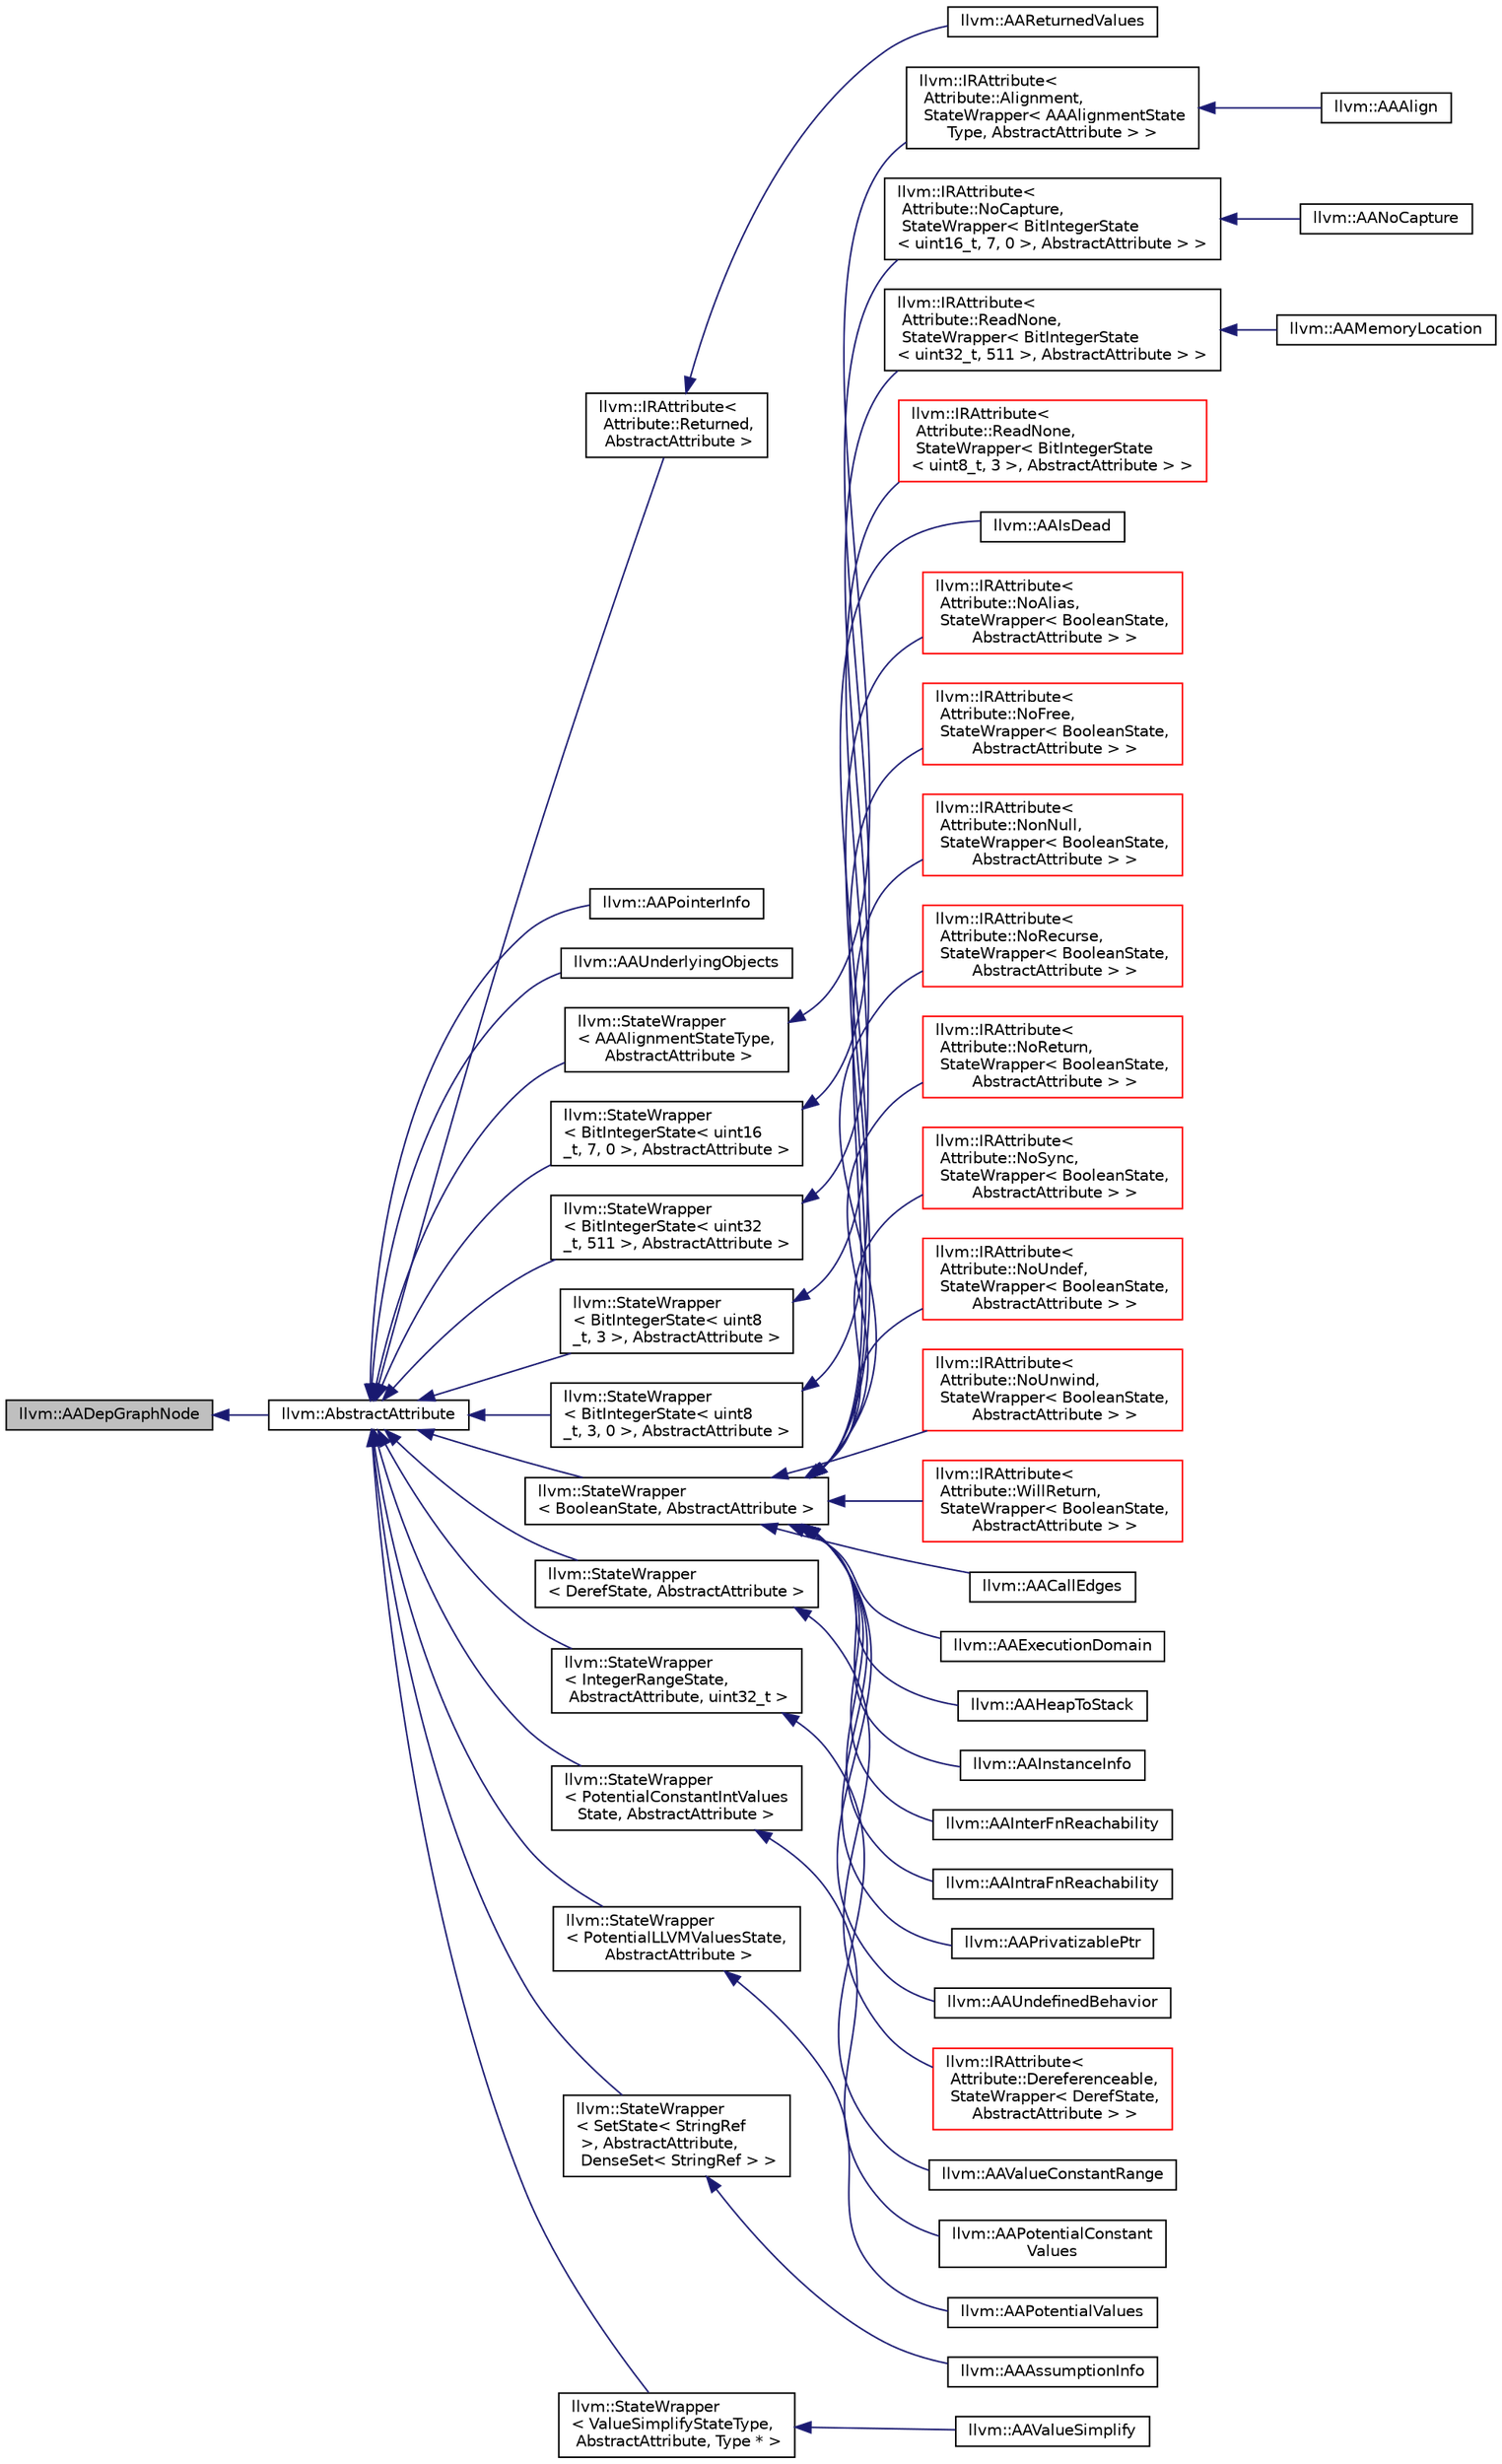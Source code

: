digraph "llvm::AADepGraphNode"
{
 // LATEX_PDF_SIZE
  bgcolor="transparent";
  edge [fontname="Helvetica",fontsize="10",labelfontname="Helvetica",labelfontsize="10"];
  node [fontname="Helvetica",fontsize="10",shape=record];
  rankdir="LR";
  Node1 [label="llvm::AADepGraphNode",height=0.2,width=0.4,color="black", fillcolor="grey75", style="filled", fontcolor="black",tooltip="}"];
  Node1 -> Node2 [dir="back",color="midnightblue",fontsize="10",style="solid",fontname="Helvetica"];
  Node2 [label="llvm::AbstractAttribute",height=0.2,width=0.4,color="black",URL="$structllvm_1_1AbstractAttribute.html",tooltip="Base struct for all \"concrete attribute\" deductions."];
  Node2 -> Node3 [dir="back",color="midnightblue",fontsize="10",style="solid",fontname="Helvetica"];
  Node3 [label="llvm::IRAttribute\<\l Attribute::Returned,\l AbstractAttribute \>",height=0.2,width=0.4,color="black",URL="$structllvm_1_1IRAttribute.html",tooltip=" "];
  Node3 -> Node4 [dir="back",color="midnightblue",fontsize="10",style="solid",fontname="Helvetica"];
  Node4 [label="llvm::AAReturnedValues",height=0.2,width=0.4,color="black",URL="$structllvm_1_1AAReturnedValues.html",tooltip="An abstract attribute for the returned values of a function."];
  Node2 -> Node5 [dir="back",color="midnightblue",fontsize="10",style="solid",fontname="Helvetica"];
  Node5 [label="llvm::AAPointerInfo",height=0.2,width=0.4,color="black",URL="$structllvm_1_1AAPointerInfo.html",tooltip="An abstract interface for struct information."];
  Node2 -> Node6 [dir="back",color="midnightblue",fontsize="10",style="solid",fontname="Helvetica"];
  Node6 [label="llvm::AAUnderlyingObjects",height=0.2,width=0.4,color="black",URL="$structllvm_1_1AAUnderlyingObjects.html",tooltip="An abstract attribute for getting all assumption underlying objects."];
  Node2 -> Node7 [dir="back",color="midnightblue",fontsize="10",style="solid",fontname="Helvetica"];
  Node7 [label="llvm::StateWrapper\l\< AAAlignmentStateType,\l AbstractAttribute \>",height=0.2,width=0.4,color="black",URL="$structllvm_1_1StateWrapper.html",tooltip=" "];
  Node7 -> Node8 [dir="back",color="midnightblue",fontsize="10",style="solid",fontname="Helvetica"];
  Node8 [label="llvm::IRAttribute\<\l Attribute::Alignment,\l StateWrapper\< AAAlignmentState\lType, AbstractAttribute \> \>",height=0.2,width=0.4,color="black",URL="$structllvm_1_1IRAttribute.html",tooltip=" "];
  Node8 -> Node9 [dir="back",color="midnightblue",fontsize="10",style="solid",fontname="Helvetica"];
  Node9 [label="llvm::AAAlign",height=0.2,width=0.4,color="black",URL="$structllvm_1_1AAAlign.html",tooltip="An abstract interface for all align attributes."];
  Node2 -> Node10 [dir="back",color="midnightblue",fontsize="10",style="solid",fontname="Helvetica"];
  Node10 [label="llvm::StateWrapper\l\< BitIntegerState\< uint16\l_t, 7, 0 \>, AbstractAttribute \>",height=0.2,width=0.4,color="black",URL="$structllvm_1_1StateWrapper.html",tooltip=" "];
  Node10 -> Node11 [dir="back",color="midnightblue",fontsize="10",style="solid",fontname="Helvetica"];
  Node11 [label="llvm::IRAttribute\<\l Attribute::NoCapture,\l StateWrapper\< BitIntegerState\l\< uint16_t, 7, 0 \>, AbstractAttribute \> \>",height=0.2,width=0.4,color="black",URL="$structllvm_1_1IRAttribute.html",tooltip=" "];
  Node11 -> Node12 [dir="back",color="midnightblue",fontsize="10",style="solid",fontname="Helvetica"];
  Node12 [label="llvm::AANoCapture",height=0.2,width=0.4,color="black",URL="$structllvm_1_1AANoCapture.html",tooltip="An abstract interface for all nocapture attributes."];
  Node2 -> Node13 [dir="back",color="midnightblue",fontsize="10",style="solid",fontname="Helvetica"];
  Node13 [label="llvm::StateWrapper\l\< BitIntegerState\< uint32\l_t, 511 \>, AbstractAttribute \>",height=0.2,width=0.4,color="black",URL="$structllvm_1_1StateWrapper.html",tooltip=" "];
  Node13 -> Node14 [dir="back",color="midnightblue",fontsize="10",style="solid",fontname="Helvetica"];
  Node14 [label="llvm::IRAttribute\<\l Attribute::ReadNone,\l StateWrapper\< BitIntegerState\l\< uint32_t, 511 \>, AbstractAttribute \> \>",height=0.2,width=0.4,color="black",URL="$structllvm_1_1IRAttribute.html",tooltip=" "];
  Node14 -> Node15 [dir="back",color="midnightblue",fontsize="10",style="solid",fontname="Helvetica"];
  Node15 [label="llvm::AAMemoryLocation",height=0.2,width=0.4,color="black",URL="$structllvm_1_1AAMemoryLocation.html",tooltip="An abstract interface for all memory location attributes (readnone/argmemonly/inaccessiblememonly/ina..."];
  Node2 -> Node16 [dir="back",color="midnightblue",fontsize="10",style="solid",fontname="Helvetica"];
  Node16 [label="llvm::StateWrapper\l\< BitIntegerState\< uint8\l_t, 3 \>, AbstractAttribute \>",height=0.2,width=0.4,color="black",URL="$structllvm_1_1StateWrapper.html",tooltip=" "];
  Node16 -> Node17 [dir="back",color="midnightblue",fontsize="10",style="solid",fontname="Helvetica"];
  Node17 [label="llvm::IRAttribute\<\l Attribute::ReadNone,\l StateWrapper\< BitIntegerState\l\< uint8_t, 3 \>, AbstractAttribute \> \>",height=0.2,width=0.4,color="red",URL="$structllvm_1_1IRAttribute.html",tooltip=" "];
  Node2 -> Node19 [dir="back",color="midnightblue",fontsize="10",style="solid",fontname="Helvetica"];
  Node19 [label="llvm::StateWrapper\l\< BitIntegerState\< uint8\l_t, 3, 0 \>, AbstractAttribute \>",height=0.2,width=0.4,color="black",URL="$structllvm_1_1StateWrapper.html",tooltip=" "];
  Node19 -> Node20 [dir="back",color="midnightblue",fontsize="10",style="solid",fontname="Helvetica"];
  Node20 [label="llvm::AAIsDead",height=0.2,width=0.4,color="black",URL="$structllvm_1_1AAIsDead.html",tooltip="An abstract interface for liveness abstract attribute."];
  Node2 -> Node21 [dir="back",color="midnightblue",fontsize="10",style="solid",fontname="Helvetica"];
  Node21 [label="llvm::StateWrapper\l\< BooleanState, AbstractAttribute \>",height=0.2,width=0.4,color="black",URL="$structllvm_1_1StateWrapper.html",tooltip=" "];
  Node21 -> Node22 [dir="back",color="midnightblue",fontsize="10",style="solid",fontname="Helvetica"];
  Node22 [label="llvm::IRAttribute\<\l Attribute::NoAlias,\l StateWrapper\< BooleanState,\l AbstractAttribute \> \>",height=0.2,width=0.4,color="red",URL="$structllvm_1_1IRAttribute.html",tooltip=" "];
  Node21 -> Node24 [dir="back",color="midnightblue",fontsize="10",style="solid",fontname="Helvetica"];
  Node24 [label="llvm::IRAttribute\<\l Attribute::NoFree,\l StateWrapper\< BooleanState,\l AbstractAttribute \> \>",height=0.2,width=0.4,color="red",URL="$structllvm_1_1IRAttribute.html",tooltip=" "];
  Node21 -> Node26 [dir="back",color="midnightblue",fontsize="10",style="solid",fontname="Helvetica"];
  Node26 [label="llvm::IRAttribute\<\l Attribute::NonNull,\l StateWrapper\< BooleanState,\l AbstractAttribute \> \>",height=0.2,width=0.4,color="red",URL="$structllvm_1_1IRAttribute.html",tooltip=" "];
  Node21 -> Node28 [dir="back",color="midnightblue",fontsize="10",style="solid",fontname="Helvetica"];
  Node28 [label="llvm::IRAttribute\<\l Attribute::NoRecurse,\l StateWrapper\< BooleanState,\l AbstractAttribute \> \>",height=0.2,width=0.4,color="red",URL="$structllvm_1_1IRAttribute.html",tooltip=" "];
  Node21 -> Node30 [dir="back",color="midnightblue",fontsize="10",style="solid",fontname="Helvetica"];
  Node30 [label="llvm::IRAttribute\<\l Attribute::NoReturn,\l StateWrapper\< BooleanState,\l AbstractAttribute \> \>",height=0.2,width=0.4,color="red",URL="$structllvm_1_1IRAttribute.html",tooltip=" "];
  Node21 -> Node32 [dir="back",color="midnightblue",fontsize="10",style="solid",fontname="Helvetica"];
  Node32 [label="llvm::IRAttribute\<\l Attribute::NoSync,\l StateWrapper\< BooleanState,\l AbstractAttribute \> \>",height=0.2,width=0.4,color="red",URL="$structllvm_1_1IRAttribute.html",tooltip=" "];
  Node21 -> Node34 [dir="back",color="midnightblue",fontsize="10",style="solid",fontname="Helvetica"];
  Node34 [label="llvm::IRAttribute\<\l Attribute::NoUndef,\l StateWrapper\< BooleanState,\l AbstractAttribute \> \>",height=0.2,width=0.4,color="red",URL="$structllvm_1_1IRAttribute.html",tooltip=" "];
  Node21 -> Node36 [dir="back",color="midnightblue",fontsize="10",style="solid",fontname="Helvetica"];
  Node36 [label="llvm::IRAttribute\<\l Attribute::NoUnwind,\l StateWrapper\< BooleanState,\l AbstractAttribute \> \>",height=0.2,width=0.4,color="red",URL="$structllvm_1_1IRAttribute.html",tooltip=" "];
  Node21 -> Node38 [dir="back",color="midnightblue",fontsize="10",style="solid",fontname="Helvetica"];
  Node38 [label="llvm::IRAttribute\<\l Attribute::WillReturn,\l StateWrapper\< BooleanState,\l AbstractAttribute \> \>",height=0.2,width=0.4,color="red",URL="$structllvm_1_1IRAttribute.html",tooltip=" "];
  Node21 -> Node40 [dir="back",color="midnightblue",fontsize="10",style="solid",fontname="Helvetica"];
  Node40 [label="llvm::AACallEdges",height=0.2,width=0.4,color="black",URL="$structllvm_1_1AACallEdges.html",tooltip="An abstract state for querying live call edges."];
  Node21 -> Node41 [dir="back",color="midnightblue",fontsize="10",style="solid",fontname="Helvetica"];
  Node41 [label="llvm::AAExecutionDomain",height=0.2,width=0.4,color="black",URL="$structllvm_1_1AAExecutionDomain.html",tooltip=" "];
  Node21 -> Node42 [dir="back",color="midnightblue",fontsize="10",style="solid",fontname="Helvetica"];
  Node42 [label="llvm::AAHeapToStack",height=0.2,width=0.4,color="black",URL="$structllvm_1_1AAHeapToStack.html",tooltip=" "];
  Node21 -> Node43 [dir="back",color="midnightblue",fontsize="10",style="solid",fontname="Helvetica"];
  Node43 [label="llvm::AAInstanceInfo",height=0.2,width=0.4,color="black",URL="$structllvm_1_1AAInstanceInfo.html",tooltip="An abstract interface to track if a value leaves it's defining function instance."];
  Node21 -> Node44 [dir="back",color="midnightblue",fontsize="10",style="solid",fontname="Helvetica"];
  Node44 [label="llvm::AAInterFnReachability",height=0.2,width=0.4,color="black",URL="$structllvm_1_1AAInterFnReachability.html",tooltip="An abstract Attribute for computing reachability between functions."];
  Node21 -> Node45 [dir="back",color="midnightblue",fontsize="10",style="solid",fontname="Helvetica"];
  Node45 [label="llvm::AAIntraFnReachability",height=0.2,width=0.4,color="black",URL="$structllvm_1_1AAIntraFnReachability.html",tooltip="An abstract interface to determine reachability of point A to B."];
  Node21 -> Node46 [dir="back",color="midnightblue",fontsize="10",style="solid",fontname="Helvetica"];
  Node46 [label="llvm::AAPrivatizablePtr",height=0.2,width=0.4,color="black",URL="$structllvm_1_1AAPrivatizablePtr.html",tooltip="An abstract interface for privatizability."];
  Node21 -> Node47 [dir="back",color="midnightblue",fontsize="10",style="solid",fontname="Helvetica"];
  Node47 [label="llvm::AAUndefinedBehavior",height=0.2,width=0.4,color="black",URL="$structllvm_1_1AAUndefinedBehavior.html",tooltip="An abstract attribute for undefined behavior."];
  Node2 -> Node48 [dir="back",color="midnightblue",fontsize="10",style="solid",fontname="Helvetica"];
  Node48 [label="llvm::StateWrapper\l\< DerefState, AbstractAttribute \>",height=0.2,width=0.4,color="black",URL="$structllvm_1_1StateWrapper.html",tooltip=" "];
  Node48 -> Node49 [dir="back",color="midnightblue",fontsize="10",style="solid",fontname="Helvetica"];
  Node49 [label="llvm::IRAttribute\<\l Attribute::Dereferenceable,\l StateWrapper\< DerefState,\l AbstractAttribute \> \>",height=0.2,width=0.4,color="red",URL="$structllvm_1_1IRAttribute.html",tooltip=" "];
  Node2 -> Node51 [dir="back",color="midnightblue",fontsize="10",style="solid",fontname="Helvetica"];
  Node51 [label="llvm::StateWrapper\l\< IntegerRangeState,\l AbstractAttribute, uint32_t \>",height=0.2,width=0.4,color="black",URL="$structllvm_1_1StateWrapper.html",tooltip=" "];
  Node51 -> Node52 [dir="back",color="midnightblue",fontsize="10",style="solid",fontname="Helvetica"];
  Node52 [label="llvm::AAValueConstantRange",height=0.2,width=0.4,color="black",URL="$structllvm_1_1AAValueConstantRange.html",tooltip="An abstract interface for range value analysis."];
  Node2 -> Node53 [dir="back",color="midnightblue",fontsize="10",style="solid",fontname="Helvetica"];
  Node53 [label="llvm::StateWrapper\l\< PotentialConstantIntValues\lState, AbstractAttribute \>",height=0.2,width=0.4,color="black",URL="$structllvm_1_1StateWrapper.html",tooltip=" "];
  Node53 -> Node54 [dir="back",color="midnightblue",fontsize="10",style="solid",fontname="Helvetica"];
  Node54 [label="llvm::AAPotentialConstant\lValues",height=0.2,width=0.4,color="black",URL="$structllvm_1_1AAPotentialConstantValues.html",tooltip="An abstract interface for potential values analysis."];
  Node2 -> Node55 [dir="back",color="midnightblue",fontsize="10",style="solid",fontname="Helvetica"];
  Node55 [label="llvm::StateWrapper\l\< PotentialLLVMValuesState,\l AbstractAttribute \>",height=0.2,width=0.4,color="black",URL="$structllvm_1_1StateWrapper.html",tooltip=" "];
  Node55 -> Node56 [dir="back",color="midnightblue",fontsize="10",style="solid",fontname="Helvetica"];
  Node56 [label="llvm::AAPotentialValues",height=0.2,width=0.4,color="black",URL="$structllvm_1_1AAPotentialValues.html",tooltip=" "];
  Node2 -> Node57 [dir="back",color="midnightblue",fontsize="10",style="solid",fontname="Helvetica"];
  Node57 [label="llvm::StateWrapper\l\< SetState\< StringRef\l \>, AbstractAttribute,\l DenseSet\< StringRef \> \>",height=0.2,width=0.4,color="black",URL="$structllvm_1_1StateWrapper.html",tooltip=" "];
  Node57 -> Node58 [dir="back",color="midnightblue",fontsize="10",style="solid",fontname="Helvetica"];
  Node58 [label="llvm::AAAssumptionInfo",height=0.2,width=0.4,color="black",URL="$structllvm_1_1AAAssumptionInfo.html",tooltip="An abstract attribute for getting assumption information."];
  Node2 -> Node59 [dir="back",color="midnightblue",fontsize="10",style="solid",fontname="Helvetica"];
  Node59 [label="llvm::StateWrapper\l\< ValueSimplifyStateType,\l AbstractAttribute, Type * \>",height=0.2,width=0.4,color="black",URL="$structllvm_1_1StateWrapper.html",tooltip=" "];
  Node59 -> Node60 [dir="back",color="midnightblue",fontsize="10",style="solid",fontname="Helvetica"];
  Node60 [label="llvm::AAValueSimplify",height=0.2,width=0.4,color="black",URL="$structllvm_1_1AAValueSimplify.html",tooltip="An abstract interface for value simplify abstract attribute."];
}
